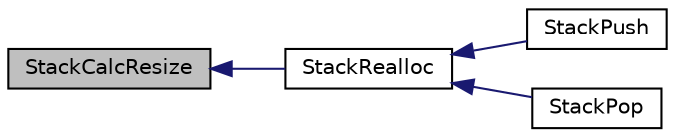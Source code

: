 digraph "StackCalcResize"
{
  edge [fontname="Helvetica",fontsize="10",labelfontname="Helvetica",labelfontsize="10"];
  node [fontname="Helvetica",fontsize="10",shape=record];
  rankdir="LR";
  Node2 [label="StackCalcResize",height=0.2,width=0.4,color="black", fillcolor="grey75", style="filled", fontcolor="black"];
  Node2 -> Node3 [dir="back",color="midnightblue",fontsize="10",style="solid",fontname="Helvetica"];
  Node3 [label="StackRealloc",height=0.2,width=0.4,color="black", fillcolor="white", style="filled",URL="$_stack_8h.html#aa1f6502245adf7db05b1f45eebdbe112"];
  Node3 -> Node4 [dir="back",color="midnightblue",fontsize="10",style="solid",fontname="Helvetica"];
  Node4 [label="StackPush",height=0.2,width=0.4,color="black", fillcolor="white", style="filled",URL="$_stack_8h.html#a42cc66765aeb8c0528421a393af6bcc0"];
  Node3 -> Node5 [dir="back",color="midnightblue",fontsize="10",style="solid",fontname="Helvetica"];
  Node5 [label="StackPop",height=0.2,width=0.4,color="black", fillcolor="white", style="filled",URL="$_stack_8h.html#ab9ab3bcbe1af5140cc1a3cac9087e42a"];
}
